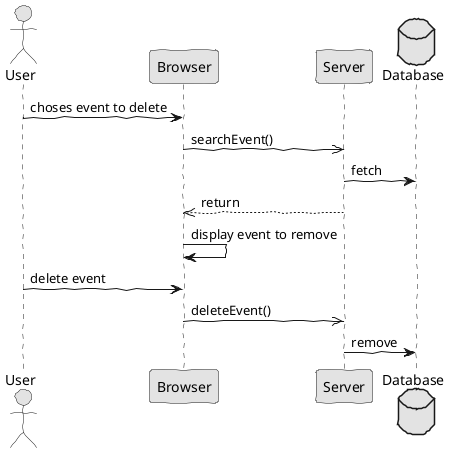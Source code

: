 @startuml  analysis2.png
skinparam handwritten true
skinparam monochrome true
skinparam packageStyle rect
skinparam defaultFontName FG Virgil
skinparam shadowing false

actor User

User -> Browser : choses event to delete

Browser ->> Server : searchEvent()

database Database

Server -> Database : fetch

Server -->> Browser : return

Browser -> Browser : display event to remove

User -> Browser : delete event

Browser ->> Server : deleteEvent()
Server -> Database : remove
@enduml